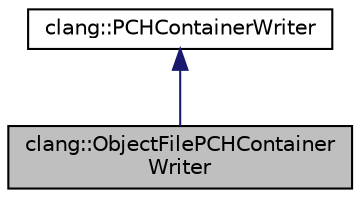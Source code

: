 digraph "clang::ObjectFilePCHContainerWriter"
{
 // LATEX_PDF_SIZE
  bgcolor="transparent";
  edge [fontname="Helvetica",fontsize="10",labelfontname="Helvetica",labelfontsize="10"];
  node [fontname="Helvetica",fontsize="10",shape=record];
  Node1 [label="clang::ObjectFilePCHContainer\lWriter",height=0.2,width=0.4,color="black", fillcolor="grey75", style="filled", fontcolor="black",tooltip="A PCHContainerWriter implementation that uses LLVM to wraps Clang modules inside a COFF,..."];
  Node2 -> Node1 [dir="back",color="midnightblue",fontsize="10",style="solid",fontname="Helvetica"];
  Node2 [label="clang::PCHContainerWriter",height=0.2,width=0.4,color="black",URL="$classclang_1_1PCHContainerWriter.html",tooltip="This abstract interface provides operations for creating containers for serialized ASTs (precompiled ..."];
}
